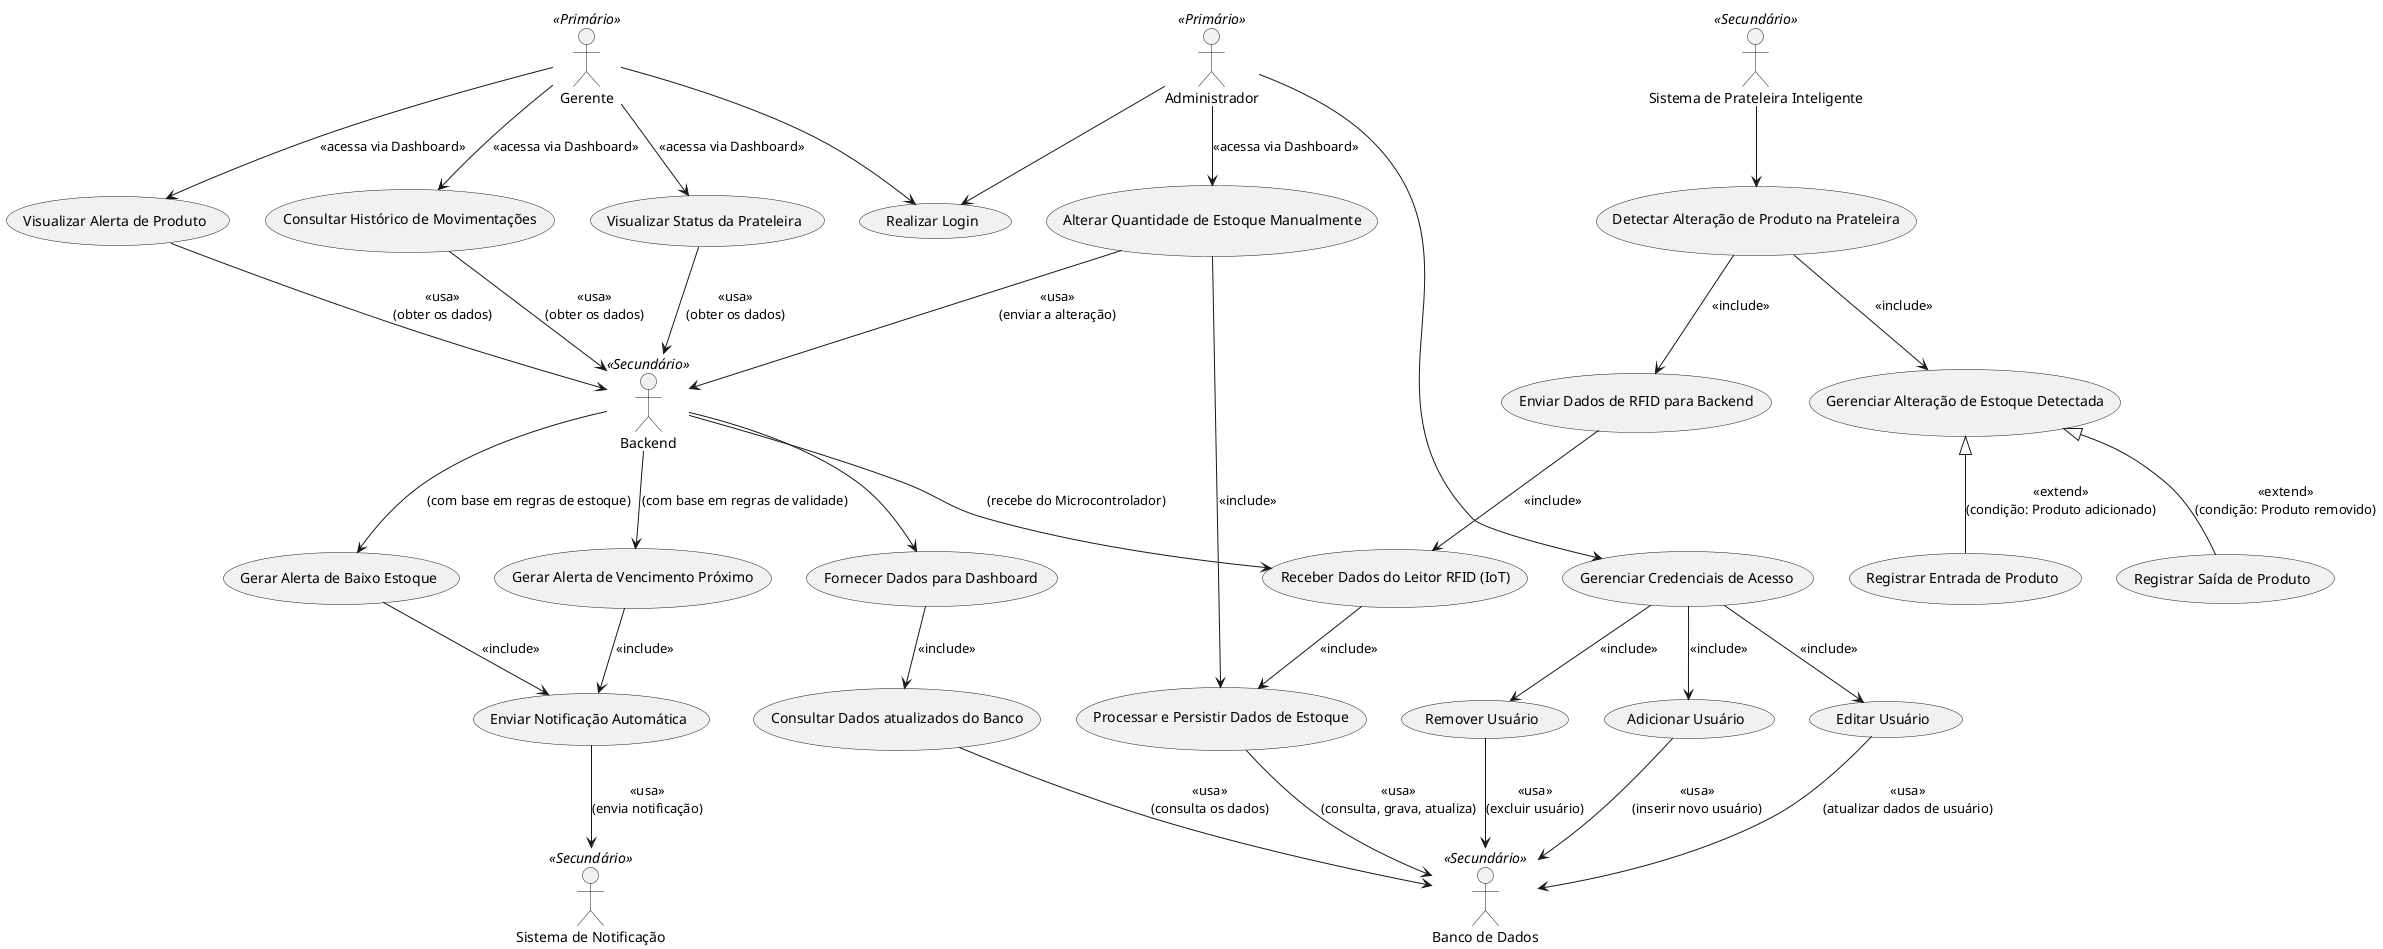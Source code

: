 @startuml

' ==== Atores ====
actor "Sistema de Prateleira Inteligente" as SPI <<Secundário>>
actor "Banco de Dados" as BD <<Secundário>>
actor "Gerente" as Gerente <<Primário>>
actor "Administrador" as Admin <<Primário>>
actor "Sistema de Notificação" as NotificacaoSystem <<Secundário>>
actor "Backend" as Backend <<Secundário>>

' ==== Casos de Uso ====
usecase "Consultar Dados atualizados do Banco" as ConsultarDashboard
usecase "Enviar Dados de RFID para Backend" as EnviaDados
usecase "Detectar Alteração de Produto na Prateleira" as Detectar
usecase "Gerenciar Alteração de Estoque Detectada" as GerenciarAlteracao
usecase "Registrar Entrada de Produto" as Entrada
usecase "Registrar Saída de Produto" as Saida
usecase "Processar e Persistir Dados de Estoque" as ProcessarPersistir
usecase "Receber Dados do Leitor RFID (IoT)" as ReceberIoT
usecase "Fornecer Dados para Dashboard" as FornecerDashboard
usecase "Realizar Login" as RealizarLogin
usecase "Consultar Histórico de Movimentações" as ConsultarHistorico
usecase "Visualizar Status da Prateleira" as VisualizarStatus
usecase "Visualizar Alerta de Produto" as VisualizarAlertaProduto
usecase "Alterar Quantidade de Estoque Manualmente" as AlterarEstoque
usecase "Gerar Alerta de Baixo Estoque" as GerarAlertaAcabando
usecase "Gerar Alerta de Vencimento Próximo" as GerarAlertaVencendo
usecase "Enviar Notificação Automática" as EnviarNotificacao

' ==== Novos casos de uso para gerenciamento de credenciais ====
usecase "Adicionar Usuário" as AdicionarUsuario
usecase "Editar Usuário" as EditarUsuario
usecase "Remover Usuário" as RemoverUsuario
usecase "Gerenciar Credenciais de Acesso" as GerenciarCredenciais

' ==== Relações do Sistema de Prateleira Inteligente (IoT) e Backend ====
SPI --> Detectar
Detectar --> GerenciarAlteracao : <<include>>

GerenciarAlteracao <|-- Entrada : <<extend>>\n(condição: Produto adicionado)
GerenciarAlteracao <|-- Saida : <<extend>>\n(condição: Produto removido)

Detectar --> EnviaDados : <<include>>
EnviaDados --> ReceberIoT : <<include>>

' ==== Backend e Processamento de Dados ====
Backend --> ReceberIoT : (recebe do Microcontrolador)
ReceberIoT --> ProcessarPersistir : <<include>>

AlterarEstoque --> ProcessarPersistir : <<include>>
ProcessarPersistir --> BD : <<usa>>\n(consulta, grava, atualiza)

' ==== Backend e Alertas ====
Backend --> GerarAlertaAcabando : (com base em regras de estoque)
Backend --> GerarAlertaVencendo : (com base em regras de validade)

GerarAlertaAcabando --> EnviarNotificacao : <<include>>
GerarAlertaVencendo --> EnviarNotificacao : <<include>>
EnviarNotificacao --> NotificacaoSystem : <<usa>>\n(envia notificação)

' ==== Acesso a Informações pelo Backend ====
VisualizarAlertaProduto --> Backend : <<usa>>\n(obter os dados)
VisualizarStatus --> Backend : <<usa>>\n(obter os dados)
ConsultarHistorico --> Backend : <<usa>>\n(obter os dados)
AlterarEstoque --> Backend : <<usa>>\n(enviar a alteração)
Backend --> FornecerDashboard
FornecerDashboard --> ConsultarDashboard : <<include>>
ConsultarDashboard --> BD : <<usa>>\n(consulta os dados)

' ==== Interações com Usuários ====
Gerente --> RealizarLogin
Admin --> RealizarLogin

Gerente --> ConsultarHistorico : <<acessa via Dashboard>>
Gerente --> VisualizarStatus : <<acessa via Dashboard>>
Gerente --> VisualizarAlertaProduto : <<acessa via Dashboard>>

Admin --> AlterarEstoque : <<acessa via Dashboard>>

' ==== Relações para gerenciamento de usuários ====
Admin --> GerenciarCredenciais
GerenciarCredenciais --> AdicionarUsuario : <<include>>
GerenciarCredenciais --> EditarUsuario : <<include>>
GerenciarCredenciais --> RemoverUsuario : <<include>>
AdicionarUsuario --> BD : <<usa>>\n(inserir novo usuário)
EditarUsuario --> BD : <<usa>>\n(atualizar dados de usuário)
RemoverUsuario --> BD : <<usa>>\n(excluir usuário)

@enduml
